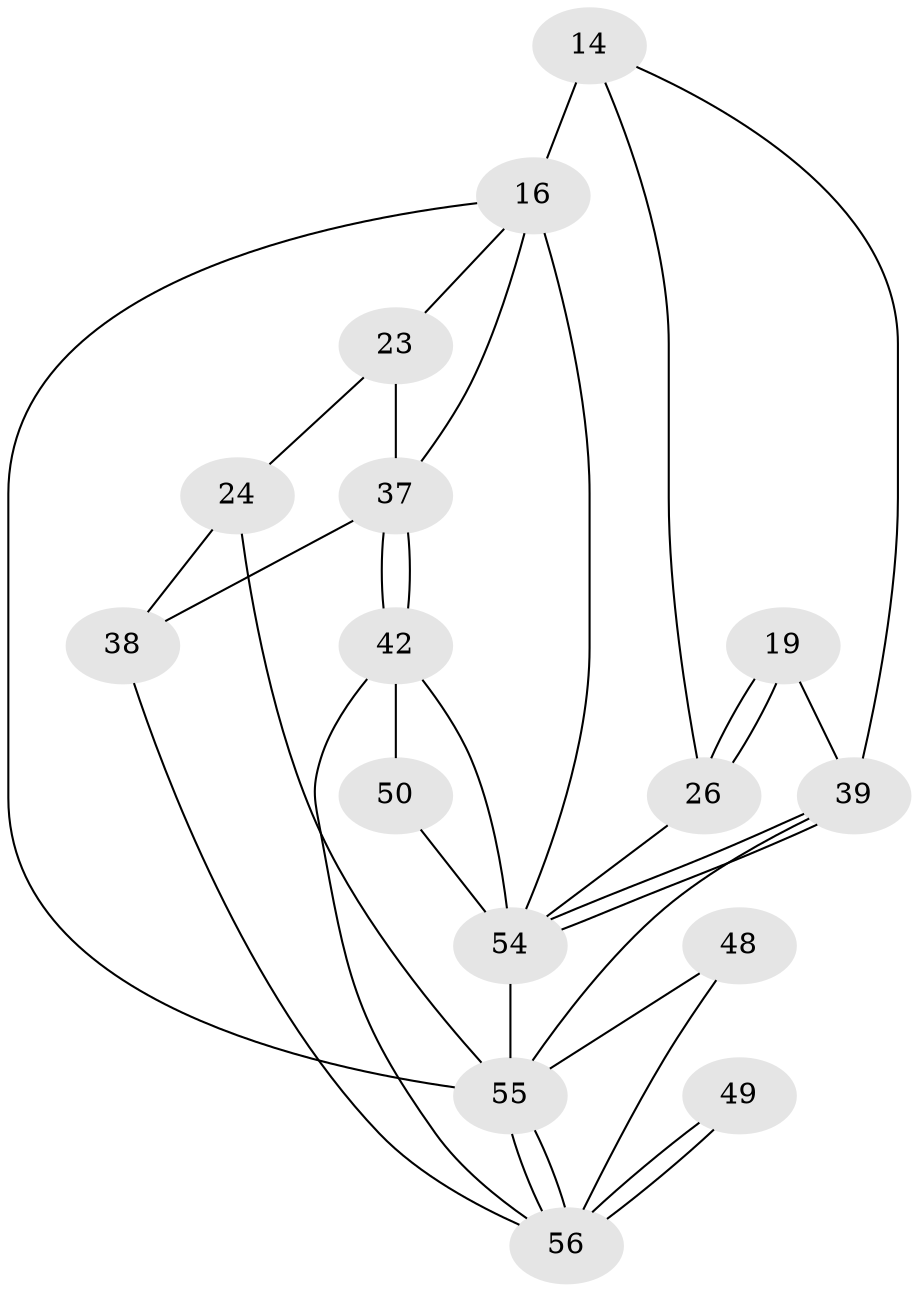 // original degree distribution, {4: 0.25, 6: 0.25, 5: 0.44642857142857145, 3: 0.05357142857142857}
// Generated by graph-tools (version 1.1) at 2025/06/03/04/25 22:06:59]
// undirected, 16 vertices, 33 edges
graph export_dot {
graph [start="1"]
  node [color=gray90,style=filled];
  14 [pos="+0.7455298840841623+0.325056605797409",super="+13"];
  16 [pos="+0.6826375165062919+0.32541922941688495",super="+15+9"];
  19 [pos="+1+0.33426907490642266"];
  23 [pos="+0.3307851537169118+0.3068113168690501",super="+22+21"];
  24 [pos="+0.090070181663527+0.42579880369256284"];
  26 [pos="+1+0.6987530209972675",super="+18+17"];
  37 [pos="+0.5228333041267919+0.49081232876921593",super="+36+28"];
  38 [pos="+0.44252821065129483+0.5397944271561256",super="+29+30"];
  39 [pos="+1+1",super="+3"];
  42 [pos="+0.4846175267166479+0.7468860225764444",super="+41+40"];
  48 [pos="+0+0.8061655752750354"];
  49 [pos="+0.38645578243288503+0.7450072563438599"];
  50 [pos="+0.5783020928427055+0.7186160979611744",super="+34"];
  54 [pos="+0.48371625291672365+1",super="+53+52+33"];
  55 [pos="+0.4084127910400995+1",super="+51"];
  56 [pos="+0.3401816883266403+0.9583234998055034",super="+47+46+45"];
  14 -- 26 [weight=2];
  14 -- 39;
  14 -- 16 [weight=3];
  16 -- 37;
  16 -- 54;
  16 -- 23 [weight=2];
  16 -- 55;
  19 -- 26 [weight=2];
  19 -- 26;
  19 -- 39;
  23 -- 24;
  23 -- 37 [weight=2];
  24 -- 38;
  24 -- 55;
  26 -- 54;
  37 -- 38 [weight=2];
  37 -- 42 [weight=2];
  37 -- 42;
  38 -- 56 [weight=2];
  39 -- 54 [weight=2];
  39 -- 54;
  39 -- 55 [weight=2];
  42 -- 54;
  42 -- 50 [weight=2];
  42 -- 56;
  48 -- 56;
  48 -- 55 [weight=2];
  49 -- 56 [weight=3];
  49 -- 56;
  50 -- 54 [weight=2];
  54 -- 55;
  55 -- 56;
  55 -- 56;
}

